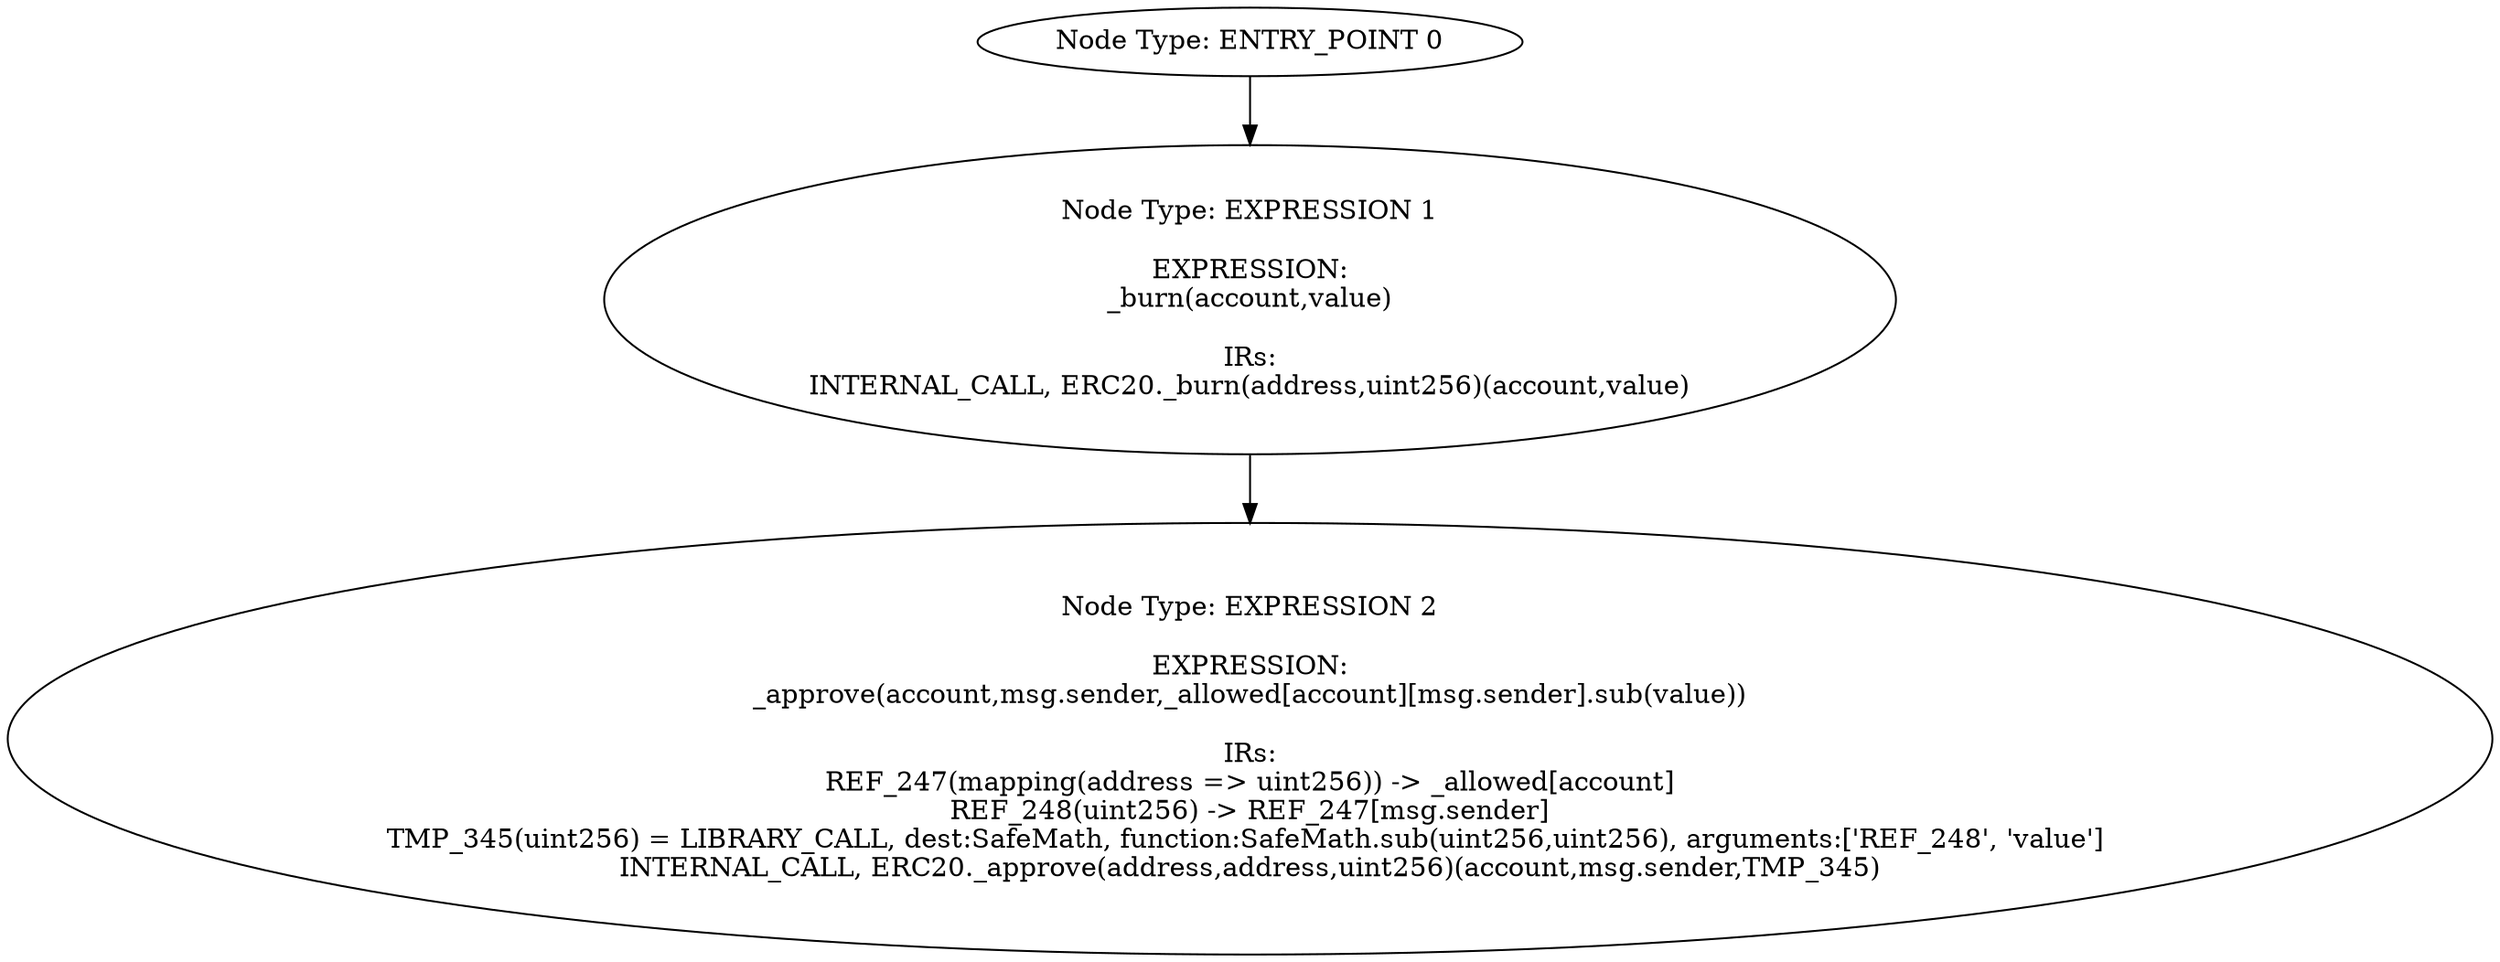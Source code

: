 digraph{
0[label="Node Type: ENTRY_POINT 0
"];
0->1;
1[label="Node Type: EXPRESSION 1

EXPRESSION:
_burn(account,value)

IRs:
INTERNAL_CALL, ERC20._burn(address,uint256)(account,value)"];
1->2;
2[label="Node Type: EXPRESSION 2

EXPRESSION:
_approve(account,msg.sender,_allowed[account][msg.sender].sub(value))

IRs:
REF_247(mapping(address => uint256)) -> _allowed[account]
REF_248(uint256) -> REF_247[msg.sender]
TMP_345(uint256) = LIBRARY_CALL, dest:SafeMath, function:SafeMath.sub(uint256,uint256), arguments:['REF_248', 'value'] 
INTERNAL_CALL, ERC20._approve(address,address,uint256)(account,msg.sender,TMP_345)"];
}
